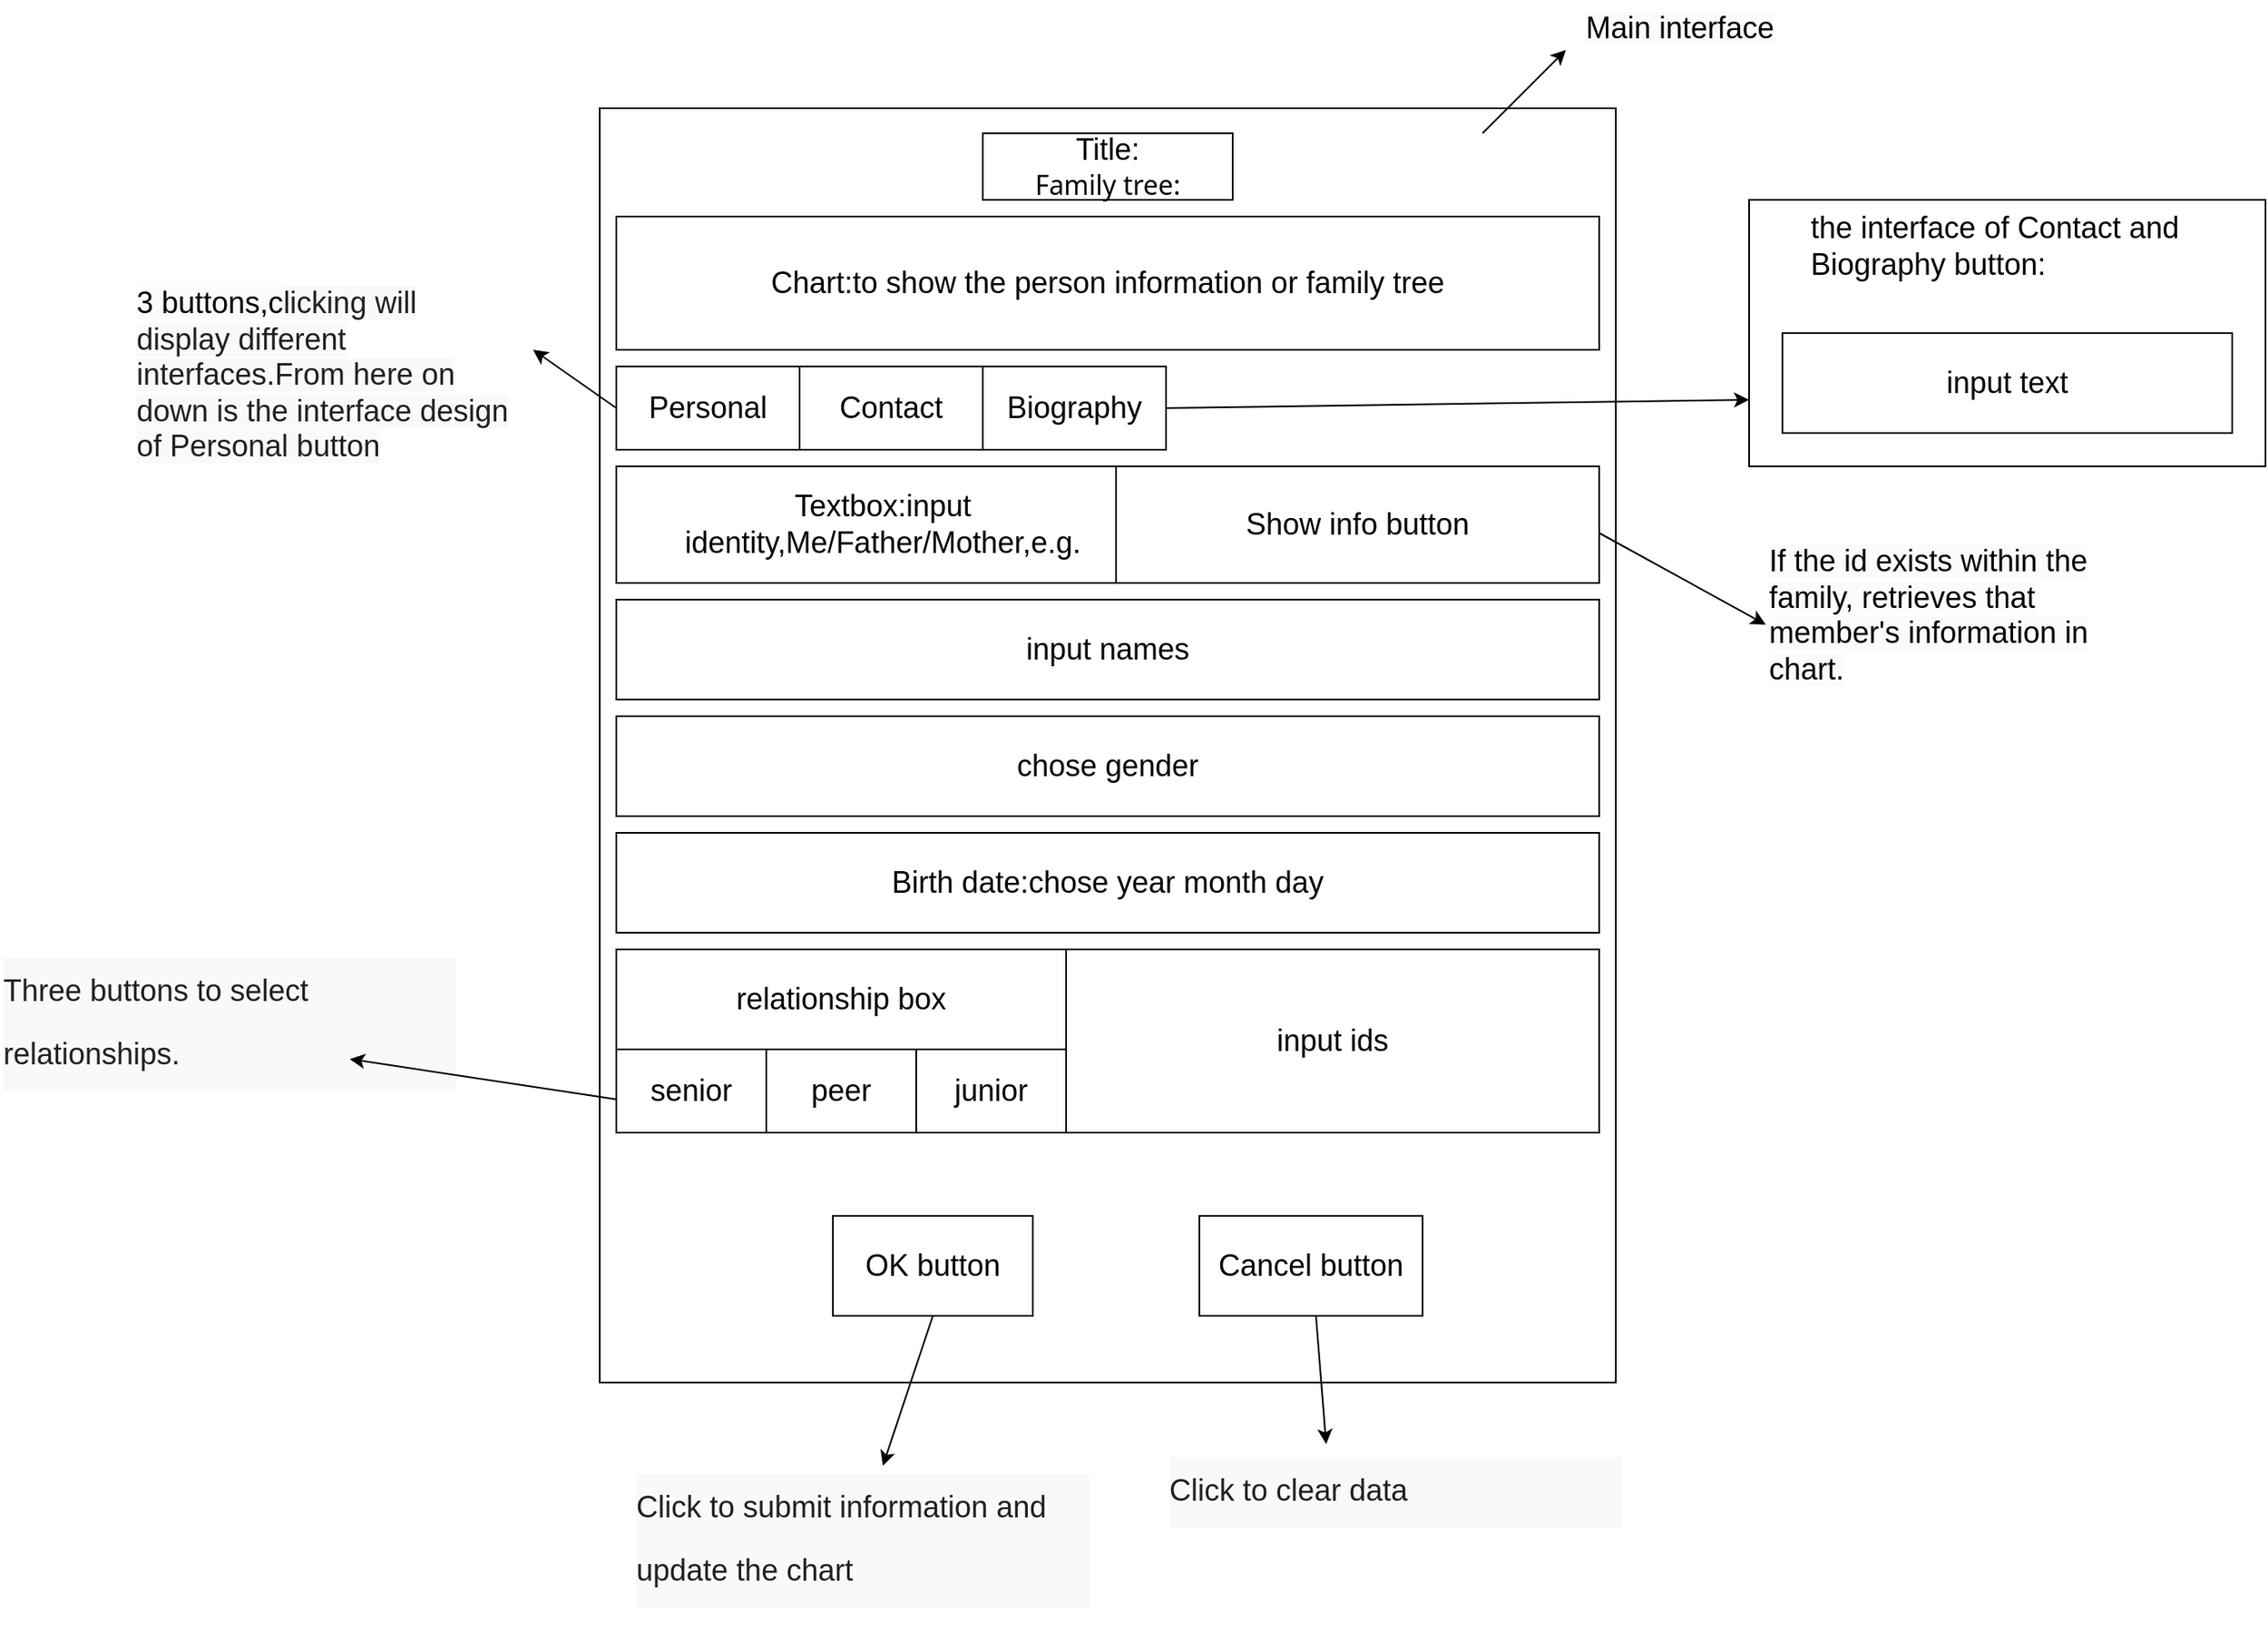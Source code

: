 <mxfile version="24.0.7" type="github">
  <diagram name="第 1 页" id="aeGlb1lvZIa92L7aJVmW">
    <mxGraphModel dx="2261" dy="746" grid="1" gridSize="10" guides="1" tooltips="1" connect="1" arrows="1" fold="1" page="1" pageScale="1" pageWidth="827" pageHeight="1169" math="0" shadow="0">
      <root>
        <mxCell id="0" />
        <mxCell id="1" parent="0" />
        <mxCell id="ILnj4SfE54e7Ja-K3kOH-5" value="" style="rounded=0;whiteSpace=wrap;html=1;" vertex="1" parent="1">
          <mxGeometry x="40" y="95" width="610" height="765" as="geometry" />
        </mxCell>
        <mxCell id="ILnj4SfE54e7Ja-K3kOH-2" value="&lt;font style=&quot;font-size: 18px;&quot;&gt;Chart:to show the person information or family tree&lt;/font&gt;" style="rounded=0;whiteSpace=wrap;html=1;" vertex="1" parent="1">
          <mxGeometry x="50" y="160" width="590" height="80" as="geometry" />
        </mxCell>
        <mxCell id="ILnj4SfE54e7Ja-K3kOH-3" value="&lt;font style=&quot;font-size: 18px;&quot;&gt;Title:&lt;/font&gt;&lt;h2 style=&quot;box-sizing: border-box; border-width: 0px; border-style: solid; font-weight: var(--weight-bold); margin: 0px; display: flex; justify-content: center; align-items: center; padding: var(--size-6) var(--size-4); color: var(--body-text-color); font-family: &amp;quot;Source Sans Pro&amp;quot;, ui-sans-serif, &amp;quot;system-ui&amp;quot;, sans-serif; text-align: start; background-color: transparent;&quot; data-testid=&quot;label-output-value&quot; class=&quot;output-class svelte-1pq4gst&quot;&gt;&lt;font size=&quot;3&quot;&gt;Family tree:&lt;/font&gt;&lt;/h2&gt;" style="rounded=0;whiteSpace=wrap;html=1;" vertex="1" parent="1">
          <mxGeometry x="270" y="110" width="150" height="40" as="geometry" />
        </mxCell>
        <mxCell id="ILnj4SfE54e7Ja-K3kOH-4" value="&lt;font style=&quot;font-size: 18px;&quot;&gt;Personal&lt;/font&gt;" style="rounded=0;whiteSpace=wrap;html=1;" vertex="1" parent="1">
          <mxGeometry x="50" y="250" width="110" height="50" as="geometry" />
        </mxCell>
        <mxCell id="ILnj4SfE54e7Ja-K3kOH-6" value="&lt;font style=&quot;font-size: 18px;&quot;&gt;Contact&lt;/font&gt;" style="rounded=0;whiteSpace=wrap;html=1;" vertex="1" parent="1">
          <mxGeometry x="160" y="250" width="110" height="50" as="geometry" />
        </mxCell>
        <mxCell id="ILnj4SfE54e7Ja-K3kOH-7" value="&lt;font style=&quot;font-size: 18px;&quot;&gt;Biography&lt;/font&gt;" style="rounded=0;whiteSpace=wrap;html=1;" vertex="1" parent="1">
          <mxGeometry x="270" y="250" width="110" height="50" as="geometry" />
        </mxCell>
        <mxCell id="ILnj4SfE54e7Ja-K3kOH-8" value="" style="rounded=0;whiteSpace=wrap;html=1;" vertex="1" parent="1">
          <mxGeometry x="70" y="310" width="570" height="70" as="geometry" />
        </mxCell>
        <mxCell id="ILnj4SfE54e7Ja-K3kOH-11" value="&lt;font style=&quot;font-size: 18px;&quot;&gt;input names&lt;/font&gt;" style="rounded=0;whiteSpace=wrap;html=1;" vertex="1" parent="1">
          <mxGeometry x="50" y="390" width="590" height="60" as="geometry" />
        </mxCell>
        <mxCell id="ILnj4SfE54e7Ja-K3kOH-12" value="&lt;font style=&quot;font-size: 18px;&quot;&gt;chose gender&lt;/font&gt;" style="rounded=0;whiteSpace=wrap;html=1;" vertex="1" parent="1">
          <mxGeometry x="50" y="460" width="590" height="60" as="geometry" />
        </mxCell>
        <mxCell id="ILnj4SfE54e7Ja-K3kOH-13" value="&lt;font style=&quot;font-size: 18px;&quot;&gt;Birth date:chose year month day&lt;/font&gt;" style="rounded=0;whiteSpace=wrap;html=1;" vertex="1" parent="1">
          <mxGeometry x="50" y="530" width="590" height="60" as="geometry" />
        </mxCell>
        <mxCell id="ILnj4SfE54e7Ja-K3kOH-14" value="" style="rounded=0;whiteSpace=wrap;html=1;" vertex="1" parent="1">
          <mxGeometry x="50" y="600" width="590" height="60" as="geometry" />
        </mxCell>
        <mxCell id="ILnj4SfE54e7Ja-K3kOH-15" value="&lt;font style=&quot;font-size: 18px;&quot;&gt;Textbox:input identity,Me/Father/Mother,e.g.&lt;/font&gt;" style="rounded=0;whiteSpace=wrap;html=1;" vertex="1" parent="1">
          <mxGeometry x="50" y="310" width="320" height="70" as="geometry" />
        </mxCell>
        <mxCell id="ILnj4SfE54e7Ja-K3kOH-16" value="&lt;font style=&quot;font-size: 18px;&quot;&gt;Show info button&lt;/font&gt;" style="rounded=0;whiteSpace=wrap;html=1;" vertex="1" parent="1">
          <mxGeometry x="350" y="310" width="290" height="70" as="geometry" />
        </mxCell>
        <mxCell id="ILnj4SfE54e7Ja-K3kOH-17" value="&lt;font style=&quot;font-size: 18px;&quot;&gt;input ids&lt;/font&gt;" style="rounded=0;whiteSpace=wrap;html=1;" vertex="1" parent="1">
          <mxGeometry x="320" y="600" width="320" height="110" as="geometry" />
        </mxCell>
        <mxCell id="ILnj4SfE54e7Ja-K3kOH-18" value="&lt;font style=&quot;font-size: 18px;&quot;&gt;OK button&lt;/font&gt;" style="rounded=0;whiteSpace=wrap;html=1;" vertex="1" parent="1">
          <mxGeometry x="180" y="760" width="120" height="60" as="geometry" />
        </mxCell>
        <mxCell id="ILnj4SfE54e7Ja-K3kOH-19" value="&lt;font style=&quot;font-size: 18px;&quot;&gt;Cancel button&lt;/font&gt;" style="rounded=0;whiteSpace=wrap;html=1;" vertex="1" parent="1">
          <mxGeometry x="400" y="760" width="134" height="60" as="geometry" />
        </mxCell>
        <mxCell id="ILnj4SfE54e7Ja-K3kOH-22" value="&lt;font style=&quot;font-size: 18px;&quot;&gt;relationship box&lt;/font&gt;" style="rounded=0;whiteSpace=wrap;html=1;" vertex="1" parent="1">
          <mxGeometry x="50" y="600" width="270" height="60" as="geometry" />
        </mxCell>
        <mxCell id="ILnj4SfE54e7Ja-K3kOH-23" value="" style="endArrow=classic;html=1;rounded=0;exitX=1;exitY=0.5;exitDx=0;exitDy=0;" edge="1" parent="1" source="ILnj4SfE54e7Ja-K3kOH-7">
          <mxGeometry width="50" height="50" relative="1" as="geometry">
            <mxPoint x="710" y="380" as="sourcePoint" />
            <mxPoint x="730" y="270" as="targetPoint" />
          </mxGeometry>
        </mxCell>
        <mxCell id="ILnj4SfE54e7Ja-K3kOH-26" value="" style="endArrow=classic;html=1;rounded=0;exitX=0;exitY=0.5;exitDx=0;exitDy=0;entryX=1;entryY=0.5;entryDx=0;entryDy=0;" edge="1" parent="1" source="ILnj4SfE54e7Ja-K3kOH-4">
          <mxGeometry width="50" height="50" relative="1" as="geometry">
            <mxPoint x="380" y="260" as="sourcePoint" />
            <mxPoint y="240" as="targetPoint" />
          </mxGeometry>
        </mxCell>
        <mxCell id="ILnj4SfE54e7Ja-K3kOH-27" value="" style="endArrow=classic;html=1;rounded=0;" edge="1" parent="1">
          <mxGeometry width="50" height="50" relative="1" as="geometry">
            <mxPoint x="570" y="110" as="sourcePoint" />
            <mxPoint x="620" y="60" as="targetPoint" />
          </mxGeometry>
        </mxCell>
        <mxCell id="ILnj4SfE54e7Ja-K3kOH-29" value="&lt;div&gt;&lt;br&gt;&lt;/div&gt;" style="rounded=0;whiteSpace=wrap;html=1;" vertex="1" parent="1">
          <mxGeometry x="730" y="150" width="310" height="160" as="geometry" />
        </mxCell>
        <mxCell id="ILnj4SfE54e7Ja-K3kOH-30" value="&lt;font style=&quot;font-size: 18px;&quot;&gt;input text&lt;/font&gt;" style="rounded=0;whiteSpace=wrap;html=1;" vertex="1" parent="1">
          <mxGeometry x="750" y="230" width="270" height="60" as="geometry" />
        </mxCell>
        <mxCell id="ILnj4SfE54e7Ja-K3kOH-33" value="" style="endArrow=classic;html=1;rounded=0;entryX=0;entryY=0.5;entryDx=0;entryDy=0;" edge="1" parent="1">
          <mxGeometry width="50" height="50" relative="1" as="geometry">
            <mxPoint x="640" y="350" as="sourcePoint" />
            <mxPoint x="740" y="405" as="targetPoint" />
          </mxGeometry>
        </mxCell>
        <mxCell id="ILnj4SfE54e7Ja-K3kOH-34" value="&lt;font style=&quot;font-size: 18px;&quot;&gt;senior&lt;/font&gt;" style="rounded=0;whiteSpace=wrap;html=1;" vertex="1" parent="1">
          <mxGeometry x="50" y="660" width="90" height="50" as="geometry" />
        </mxCell>
        <mxCell id="ILnj4SfE54e7Ja-K3kOH-35" value="&lt;font style=&quot;font-size: 18px;&quot;&gt;peer&lt;/font&gt;" style="rounded=0;whiteSpace=wrap;html=1;" vertex="1" parent="1">
          <mxGeometry x="140" y="660" width="90" height="50" as="geometry" />
        </mxCell>
        <mxCell id="ILnj4SfE54e7Ja-K3kOH-36" value="&lt;font style=&quot;font-size: 18px;&quot;&gt;junior&lt;/font&gt;" style="rounded=0;whiteSpace=wrap;html=1;" vertex="1" parent="1">
          <mxGeometry x="230" y="660" width="90" height="50" as="geometry" />
        </mxCell>
        <mxCell id="ILnj4SfE54e7Ja-K3kOH-37" value="&lt;pre class=&quot;tw-data-text tw-text-large tw-ta&quot; data-placeholder=&quot;Translation&quot; id=&quot;tw-target-text&quot; aria-label=&quot;Translated text&quot; data-ved=&quot;2ahUKEwj1ldDVvIKFAxWxle4BHYj0BIYQ3ewLegQICRAU&quot; dir=&quot;ltr&quot; style=&quot;unicode-bidi: isolate; line-height: 36px; background-color: rgb(248, 249, 250); border: none; padding: 2px 0.14em 2px 0px; position: relative; margin: -2px 0px; resize: none; font-family: inherit; overflow: hidden; text-align: left; width: 270px; white-space: pre-wrap; overflow-wrap: break-word; color: rgb(31, 31, 31); font-style: normal; font-variant-ligatures: normal; font-variant-caps: normal; font-weight: 400; letter-spacing: normal; orphans: 2; text-indent: 0px; text-transform: none; widows: 2; word-spacing: 0px; -webkit-text-stroke-width: 0px; text-decoration-thickness: initial; text-decoration-style: initial; text-decoration-color: initial;&quot;&gt;&lt;span style=&quot;&quot; class=&quot;Y2IQFc&quot; lang=&quot;en&quot;&gt;&lt;font style=&quot;font-size: 18px;&quot;&gt;Three buttons to select relationships.&lt;/font&gt;&lt;/span&gt;&lt;/pre&gt;" style="text;whiteSpace=wrap;html=1;" vertex="1" parent="1">
          <mxGeometry x="-320" y="600" width="210" height="100" as="geometry" />
        </mxCell>
        <mxCell id="ILnj4SfE54e7Ja-K3kOH-38" value="&lt;span style=&quot;color: rgb(0, 0, 0); font-family: Helvetica; font-size: 18px; font-style: normal; font-variant-ligatures: normal; font-variant-caps: normal; font-weight: 400; letter-spacing: normal; orphans: 2; text-align: center; text-indent: 0px; text-transform: none; widows: 2; word-spacing: 0px; -webkit-text-stroke-width: 0px; white-space: normal; background-color: rgb(251, 251, 251); text-decoration-thickness: initial; text-decoration-style: initial; text-decoration-color: initial; display: inline !important; float: none;&quot;&gt;3 buttons,c&lt;/span&gt;&lt;span style=&quot;font-family: inherit; font-size: 18px; font-style: normal; font-variant-ligatures: normal; font-variant-caps: normal; font-weight: 400; letter-spacing: normal; orphans: 2; text-indent: 0px; text-transform: none; widows: 2; word-spacing: 0px; -webkit-text-stroke-width: 0px; white-space: normal; text-decoration-thickness: initial; text-decoration-style: initial; text-decoration-color: initial; background-color: rgb(248, 249, 250); color: rgb(31, 31, 31); text-align: left;&quot;&gt;licking will display different interfaces.&lt;/span&gt;&lt;span style=&quot;font-family: inherit; font-size: 18px; font-style: normal; font-variant-ligatures: normal; font-variant-caps: normal; font-weight: 400; letter-spacing: normal; orphans: 2; text-indent: 0px; text-transform: none; widows: 2; word-spacing: 0px; -webkit-text-stroke-width: 0px; white-space: normal; text-decoration-thickness: initial; text-decoration-style: initial; text-decoration-color: initial; background-color: rgb(248, 249, 250); color: rgb(31, 31, 31); text-align: left;&quot;&gt;From here on down is the interface design of Personal button&lt;/span&gt;&lt;span style=&quot;color: rgb(0, 0, 0); font-family: Helvetica; font-size: 18px; font-style: normal; font-variant-ligatures: normal; font-variant-caps: normal; font-weight: 400; letter-spacing: normal; orphans: 2; text-align: center; text-indent: 0px; text-transform: none; widows: 2; word-spacing: 0px; -webkit-text-stroke-width: 0px; white-space: normal; background-color: initial; text-decoration-thickness: initial; text-decoration-style: initial; text-decoration-color: initial;&quot;&gt;&amp;nbsp;&lt;/span&gt;" style="text;whiteSpace=wrap;html=1;" vertex="1" parent="1">
          <mxGeometry x="-240" y="195" width="230" height="70" as="geometry" />
        </mxCell>
        <mxCell id="ILnj4SfE54e7Ja-K3kOH-40" value="" style="endArrow=classic;html=1;rounded=0;" edge="1" parent="1" target="ILnj4SfE54e7Ja-K3kOH-37">
          <mxGeometry width="50" height="50" relative="1" as="geometry">
            <mxPoint x="50" y="690" as="sourcePoint" />
            <mxPoint x="100" y="640" as="targetPoint" />
          </mxGeometry>
        </mxCell>
        <mxCell id="ILnj4SfE54e7Ja-K3kOH-41" value="&lt;span style=&quot;color: rgb(0, 0, 0); font-family: Helvetica; font-size: 18px; font-style: normal; font-variant-ligatures: normal; font-variant-caps: normal; font-weight: 400; letter-spacing: normal; orphans: 2; text-align: center; text-indent: 0px; text-transform: none; widows: 2; word-spacing: 0px; -webkit-text-stroke-width: 0px; white-space: normal; background-color: rgb(251, 251, 251); text-decoration-thickness: initial; text-decoration-style: initial; text-decoration-color: initial; display: inline !important; float: none;&quot;&gt;If the id exists within the family, retrieves that member&#39;s information in chart.&lt;/span&gt;" style="text;whiteSpace=wrap;html=1;" vertex="1" parent="1">
          <mxGeometry x="740" y="350" width="220" height="110" as="geometry" />
        </mxCell>
        <mxCell id="ILnj4SfE54e7Ja-K3kOH-42" value="&lt;font style=&quot;font-size: 18px;&quot;&gt;the interface of Contact and Biography button:&lt;/font&gt;&lt;div&gt;&lt;br&gt;&lt;/div&gt;" style="text;whiteSpace=wrap;html=1;" vertex="1" parent="1">
          <mxGeometry x="765" y="150" width="240" height="60" as="geometry" />
        </mxCell>
        <mxCell id="ILnj4SfE54e7Ja-K3kOH-43" value="&lt;span style=&quot;color: rgb(0, 0, 0); font-family: Helvetica; font-size: 18px; font-style: normal; font-variant-ligatures: normal; font-variant-caps: normal; font-weight: 400; letter-spacing: normal; orphans: 2; text-align: center; text-indent: 0px; text-transform: none; widows: 2; word-spacing: 0px; -webkit-text-stroke-width: 0px; white-space: normal; background-color: rgb(251, 251, 251); text-decoration-thickness: initial; text-decoration-style: initial; text-decoration-color: initial; display: inline !important; float: none;&quot;&gt;Main interface&lt;/span&gt;" style="text;whiteSpace=wrap;html=1;" vertex="1" parent="1">
          <mxGeometry x="630" y="30" width="150" height="50" as="geometry" />
        </mxCell>
        <mxCell id="ILnj4SfE54e7Ja-K3kOH-44" value="" style="endArrow=classic;html=1;rounded=0;" edge="1" parent="1">
          <mxGeometry width="50" height="50" relative="1" as="geometry">
            <mxPoint x="240" y="820" as="sourcePoint" />
            <mxPoint x="210" y="910" as="targetPoint" />
          </mxGeometry>
        </mxCell>
        <mxCell id="ILnj4SfE54e7Ja-K3kOH-46" value="&lt;pre dir=&quot;ltr&quot; data-ved=&quot;2ahUKEwj1ldDVvIKFAxWxle4BHYj0BIYQ3ewLegQICRAU&quot; aria-label=&quot;Translated text&quot; id=&quot;tw-target-text&quot; data-placeholder=&quot;Translation&quot; class=&quot;tw-data-text tw-text-large tw-ta&quot; style=&quot;font-style: normal; font-variant-ligatures: normal; font-variant-caps: normal; font-weight: 400; letter-spacing: normal; orphans: 2; text-align: left; text-indent: 0px; text-transform: none; widows: 2; word-spacing: 0px; -webkit-text-stroke-width: 0px; text-decoration-thickness: initial; text-decoration-style: initial; text-decoration-color: initial; unicode-bidi: isolate; line-height: 36px; background-color: rgb(248, 249, 250); border: none; padding: 2px 0.14em 2px 0px; position: relative; margin: -2px 0px; resize: none; font-family: inherit; overflow: hidden; width: 270px; white-space: pre-wrap; overflow-wrap: break-word; color: rgb(31, 31, 31);&quot;&gt;&lt;pre style=&quot;unicode-bidi: isolate; line-height: 36px; border: none; padding: 2px 0.14em 2px 0px; position: relative; margin-top: -2px; margin-bottom: -2px; resize: none; font-family: inherit; overflow: hidden; width: 270px; text-wrap: wrap; overflow-wrap: break-word;&quot; dir=&quot;ltr&quot; data-ved=&quot;2ahUKEwj1ldDVvIKFAxWxle4BHYj0BIYQ3ewLegQICRAU&quot; aria-label=&quot;Translated text&quot; id=&quot;tw-target-text&quot; data-placeholder=&quot;Translation&quot; class=&quot;tw-data-text tw-text-large tw-ta&quot;&gt;&lt;span style=&quot;&quot; lang=&quot;en&quot; class=&quot;Y2IQFc&quot;&gt;&lt;font style=&quot;font-size: 18px;&quot;&gt;Click to submit information and update the chart&lt;/font&gt;&lt;/span&gt;&lt;/pre&gt;&lt;/pre&gt;" style="text;whiteSpace=wrap;html=1;" vertex="1" parent="1">
          <mxGeometry x="60" y="910" width="310" height="100" as="geometry" />
        </mxCell>
        <mxCell id="ILnj4SfE54e7Ja-K3kOH-47" value="&lt;pre dir=&quot;ltr&quot; data-ved=&quot;2ahUKEwj1ldDVvIKFAxWxle4BHYj0BIYQ3ewLegQICRAU&quot; aria-label=&quot;Translated text&quot; id=&quot;tw-target-text&quot; data-placeholder=&quot;Translation&quot; class=&quot;tw-data-text tw-text-large tw-ta&quot; style=&quot;font-style: normal; font-variant-ligatures: normal; font-variant-caps: normal; font-weight: 400; letter-spacing: normal; orphans: 2; text-align: left; text-indent: 0px; text-transform: none; widows: 2; word-spacing: 0px; -webkit-text-stroke-width: 0px; text-decoration-thickness: initial; text-decoration-style: initial; text-decoration-color: initial; unicode-bidi: isolate; line-height: 36px; background-color: rgb(248, 249, 250); border: none; padding: 2px 0.14em 2px 0px; position: relative; margin: -2px 0px; resize: none; font-family: inherit; overflow: hidden; width: 270px; white-space: pre-wrap; overflow-wrap: break-word; color: rgb(31, 31, 31);&quot;&gt;&lt;pre style=&quot;unicode-bidi: isolate; line-height: 36px; border: none; padding: 2px 0.14em 2px 0px; position: relative; margin-top: -2px; margin-bottom: -2px; resize: none; font-family: inherit; overflow: hidden; width: 270px; text-wrap: wrap; overflow-wrap: break-word;&quot; dir=&quot;ltr&quot; data-ved=&quot;2ahUKEwj1ldDVvIKFAxWxle4BHYj0BIYQ3ewLegQICRAU&quot; aria-label=&quot;Translated text&quot; id=&quot;tw-target-text&quot; data-placeholder=&quot;Translation&quot; class=&quot;tw-data-text tw-text-large tw-ta&quot;&gt;&lt;pre style=&quot;unicode-bidi: isolate; line-height: 36px; border: none; padding: 2px 0.14em 2px 0px; position: relative; margin-top: -2px; margin-bottom: -2px; resize: none; font-family: inherit; overflow: hidden; width: 270px; text-wrap: wrap; overflow-wrap: break-word;&quot; dir=&quot;ltr&quot; data-ved=&quot;2ahUKEwj1ldDVvIKFAxWxle4BHYj0BIYQ3ewLegQICRAU&quot; aria-label=&quot;Translated text&quot; id=&quot;tw-target-text&quot; data-placeholder=&quot;Translation&quot; class=&quot;tw-data-text tw-text-large tw-ta&quot;&gt;&lt;span style=&quot;&quot; lang=&quot;en&quot; class=&quot;Y2IQFc&quot;&gt;&lt;font style=&quot;font-size: 18px;&quot;&gt;Click to clear data&lt;/font&gt;&lt;/span&gt;&lt;/pre&gt;&lt;/pre&gt;&lt;/pre&gt;" style="text;whiteSpace=wrap;html=1;" vertex="1" parent="1">
          <mxGeometry x="380" y="900" width="310" height="100" as="geometry" />
        </mxCell>
        <mxCell id="ILnj4SfE54e7Ja-K3kOH-48" value="" style="endArrow=classic;html=1;rounded=0;entryX=0.31;entryY=-0.03;entryDx=0;entryDy=0;entryPerimeter=0;" edge="1" parent="1" target="ILnj4SfE54e7Ja-K3kOH-47">
          <mxGeometry width="50" height="50" relative="1" as="geometry">
            <mxPoint x="470" y="820" as="sourcePoint" />
            <mxPoint x="520" y="770" as="targetPoint" />
          </mxGeometry>
        </mxCell>
      </root>
    </mxGraphModel>
  </diagram>
</mxfile>
